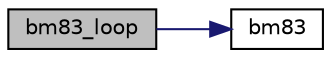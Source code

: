 digraph "bm83_loop"
{
 // LATEX_PDF_SIZE
  edge [fontname="Helvetica",fontsize="10",labelfontname="Helvetica",labelfontsize="10"];
  node [fontname="Helvetica",fontsize="10",shape=record];
  rankdir="LR";
  Node1 [label="bm83_loop",height=0.2,width=0.4,color="black", fillcolor="grey75", style="filled", fontcolor="black",tooltip=" "];
  Node1 -> Node2 [color="midnightblue",fontsize="10",style="solid",fontname="Helvetica"];
  Node2 [label="bm83",height=0.2,width=0.4,color="black", fillcolor="white", style="filled",URL="$testsoftware__dabv2__1_8ino.html#a9cd4a83a6d2f940703878b3f9c1ad691",tooltip=" "];
}
